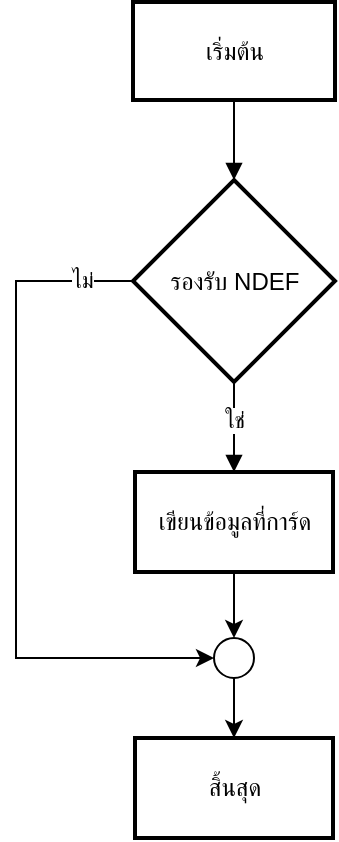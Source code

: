 <mxfile version="26.0.11">
  <diagram name="Page-1" id="FUj5JuBEpWsL8a2AdBEq">
    <mxGraphModel dx="192" dy="578" grid="1" gridSize="10" guides="1" tooltips="1" connect="1" arrows="1" fold="1" page="1" pageScale="1" pageWidth="850" pageHeight="1100" math="0" shadow="0">
      <root>
        <mxCell id="0" />
        <mxCell id="1" parent="0" />
        <mxCell id="6EVmLK6l6n9z2KSdd183-135" value="เริ่มต้น" style="whiteSpace=wrap;strokeWidth=2;fillColor=none;" parent="1" vertex="1">
          <mxGeometry x="1253.5" y="341" width="101" height="49" as="geometry" />
        </mxCell>
        <mxCell id="6EVmLK6l6n9z2KSdd183-148" value="สิ้นสุด" style="whiteSpace=wrap;strokeWidth=2;fillColor=none;" parent="1" vertex="1">
          <mxGeometry x="1254.5" y="709" width="99" height="50" as="geometry" />
        </mxCell>
        <mxCell id="6EVmLK6l6n9z2KSdd183-149" value="" style="curved=1;startArrow=none;endArrow=block;exitX=0.5;exitY=1;entryX=0.5;entryY=0;rounded=0;entryDx=0;entryDy=0;exitDx=0;exitDy=0;" parent="1" source="6EVmLK6l6n9z2KSdd183-135" target="6EVmLK6l6n9z2KSdd183-172" edge="1">
          <mxGeometry relative="1" as="geometry">
            <Array as="points" />
            <mxPoint x="1304" y="280" as="targetPoint" />
          </mxGeometry>
        </mxCell>
        <mxCell id="6EVmLK6l6n9z2KSdd183-172" value="รองรับ NDEF" style="rhombus;strokeWidth=2;whiteSpace=wrap;fontStyle=0;fillColor=none;" parent="1" vertex="1">
          <mxGeometry x="1253.5" y="430" width="101" height="101" as="geometry" />
        </mxCell>
        <mxCell id="6EVmLK6l6n9z2KSdd183-189" value="" style="ellipse;whiteSpace=wrap;html=1;aspect=fixed;fillColor=none;" parent="1" vertex="1">
          <mxGeometry x="1294" y="659" width="20" height="20" as="geometry" />
        </mxCell>
        <mxCell id="6EVmLK6l6n9z2KSdd183-191" value="" style="endArrow=classic;html=1;rounded=0;entryX=0.5;entryY=0;entryDx=0;entryDy=0;exitX=0.5;exitY=1;exitDx=0;exitDy=0;" parent="1" source="6EVmLK6l6n9z2KSdd183-189" target="6EVmLK6l6n9z2KSdd183-148" edge="1">
          <mxGeometry width="50" height="50" relative="1" as="geometry">
            <mxPoint x="1244" y="970" as="sourcePoint" />
            <mxPoint x="1294" y="920" as="targetPoint" />
          </mxGeometry>
        </mxCell>
        <mxCell id="6EVmLK6l6n9z2KSdd183-223" value="" style="curved=1;startArrow=none;endArrow=block;exitX=0.5;exitY=1;entryX=0.5;entryY=0;rounded=0;entryDx=0;entryDy=0;exitDx=0;exitDy=0;" parent="1" source="6EVmLK6l6n9z2KSdd183-172" target="6EVmLK6l6n9z2KSdd183-228" edge="1">
          <mxGeometry relative="1" as="geometry">
            <Array as="points" />
            <mxPoint x="1304" y="531" as="sourcePoint" />
            <mxPoint x="1304" y="575" as="targetPoint" />
          </mxGeometry>
        </mxCell>
        <mxCell id="6EVmLK6l6n9z2KSdd183-224" value="ใช่" style="edgeLabel;html=1;align=center;verticalAlign=middle;resizable=0;points=[];" parent="6EVmLK6l6n9z2KSdd183-223" vertex="1" connectable="0">
          <mxGeometry x="-0.188" relative="1" as="geometry">
            <mxPoint as="offset" />
          </mxGeometry>
        </mxCell>
        <mxCell id="6EVmLK6l6n9z2KSdd183-228" value="เขียนข้อมูลที่การ์ด" style="whiteSpace=wrap;strokeWidth=2;fillColor=none;" parent="1" vertex="1">
          <mxGeometry x="1254.5" y="576" width="99" height="50" as="geometry" />
        </mxCell>
        <mxCell id="6EVmLK6l6n9z2KSdd183-229" value="" style="endArrow=classic;html=1;rounded=0;entryX=0.5;entryY=0;entryDx=0;entryDy=0;exitX=0.5;exitY=1;exitDx=0;exitDy=0;" parent="1" source="6EVmLK6l6n9z2KSdd183-228" target="6EVmLK6l6n9z2KSdd183-189" edge="1">
          <mxGeometry width="50" height="50" relative="1" as="geometry">
            <mxPoint x="1225" y="896" as="sourcePoint" />
            <mxPoint x="1275" y="846" as="targetPoint" />
          </mxGeometry>
        </mxCell>
        <mxCell id="6EVmLK6l6n9z2KSdd183-250" value="" style="endArrow=classic;html=1;rounded=0;exitX=0;exitY=0.5;exitDx=0;exitDy=0;entryX=0;entryY=0.5;entryDx=0;entryDy=0;edgeStyle=orthogonalEdgeStyle;" parent="1" source="6EVmLK6l6n9z2KSdd183-172" target="6EVmLK6l6n9z2KSdd183-189" edge="1">
          <mxGeometry width="50" height="50" relative="1" as="geometry">
            <mxPoint x="1254.5" y="480" as="sourcePoint" />
            <mxPoint x="1175.5" y="615.5" as="targetPoint" />
            <Array as="points">
              <mxPoint x="1195" y="481" />
              <mxPoint x="1195" y="669" />
            </Array>
          </mxGeometry>
        </mxCell>
        <mxCell id="6EVmLK6l6n9z2KSdd183-255" value="ไม่" style="edgeLabel;html=1;align=center;verticalAlign=middle;resizable=0;points=[];" parent="6EVmLK6l6n9z2KSdd183-250" vertex="1" connectable="0">
          <mxGeometry x="-0.85" y="-1" relative="1" as="geometry">
            <mxPoint as="offset" />
          </mxGeometry>
        </mxCell>
      </root>
    </mxGraphModel>
  </diagram>
</mxfile>
